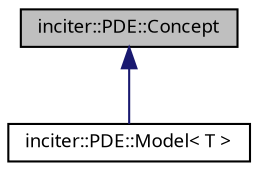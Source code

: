 digraph "inciter::PDE::Concept"
{
 // INTERACTIVE_SVG=YES
  bgcolor="transparent";
  edge [fontname="sans-serif",fontsize="9",labelfontname="sans-serif",labelfontsize="9"];
  node [fontname="sans-serif",fontsize="9",shape=record];
  Node1 [label="inciter::PDE::Concept",height=0.2,width=0.4,color="black", fillcolor="grey75", style="filled", fontcolor="black"];
  Node1 -> Node2 [dir="back",color="midnightblue",fontsize="9",style="solid",fontname="sans-serif"];
  Node2 [label="inciter::PDE::Model\< T \>",height=0.2,width=0.4,color="black",URL="$structinciter_1_1_p_d_e_1_1_model.html",tooltip="Model models the Concept above by deriving from it and overriding the virtual functions required by C..."];
}
